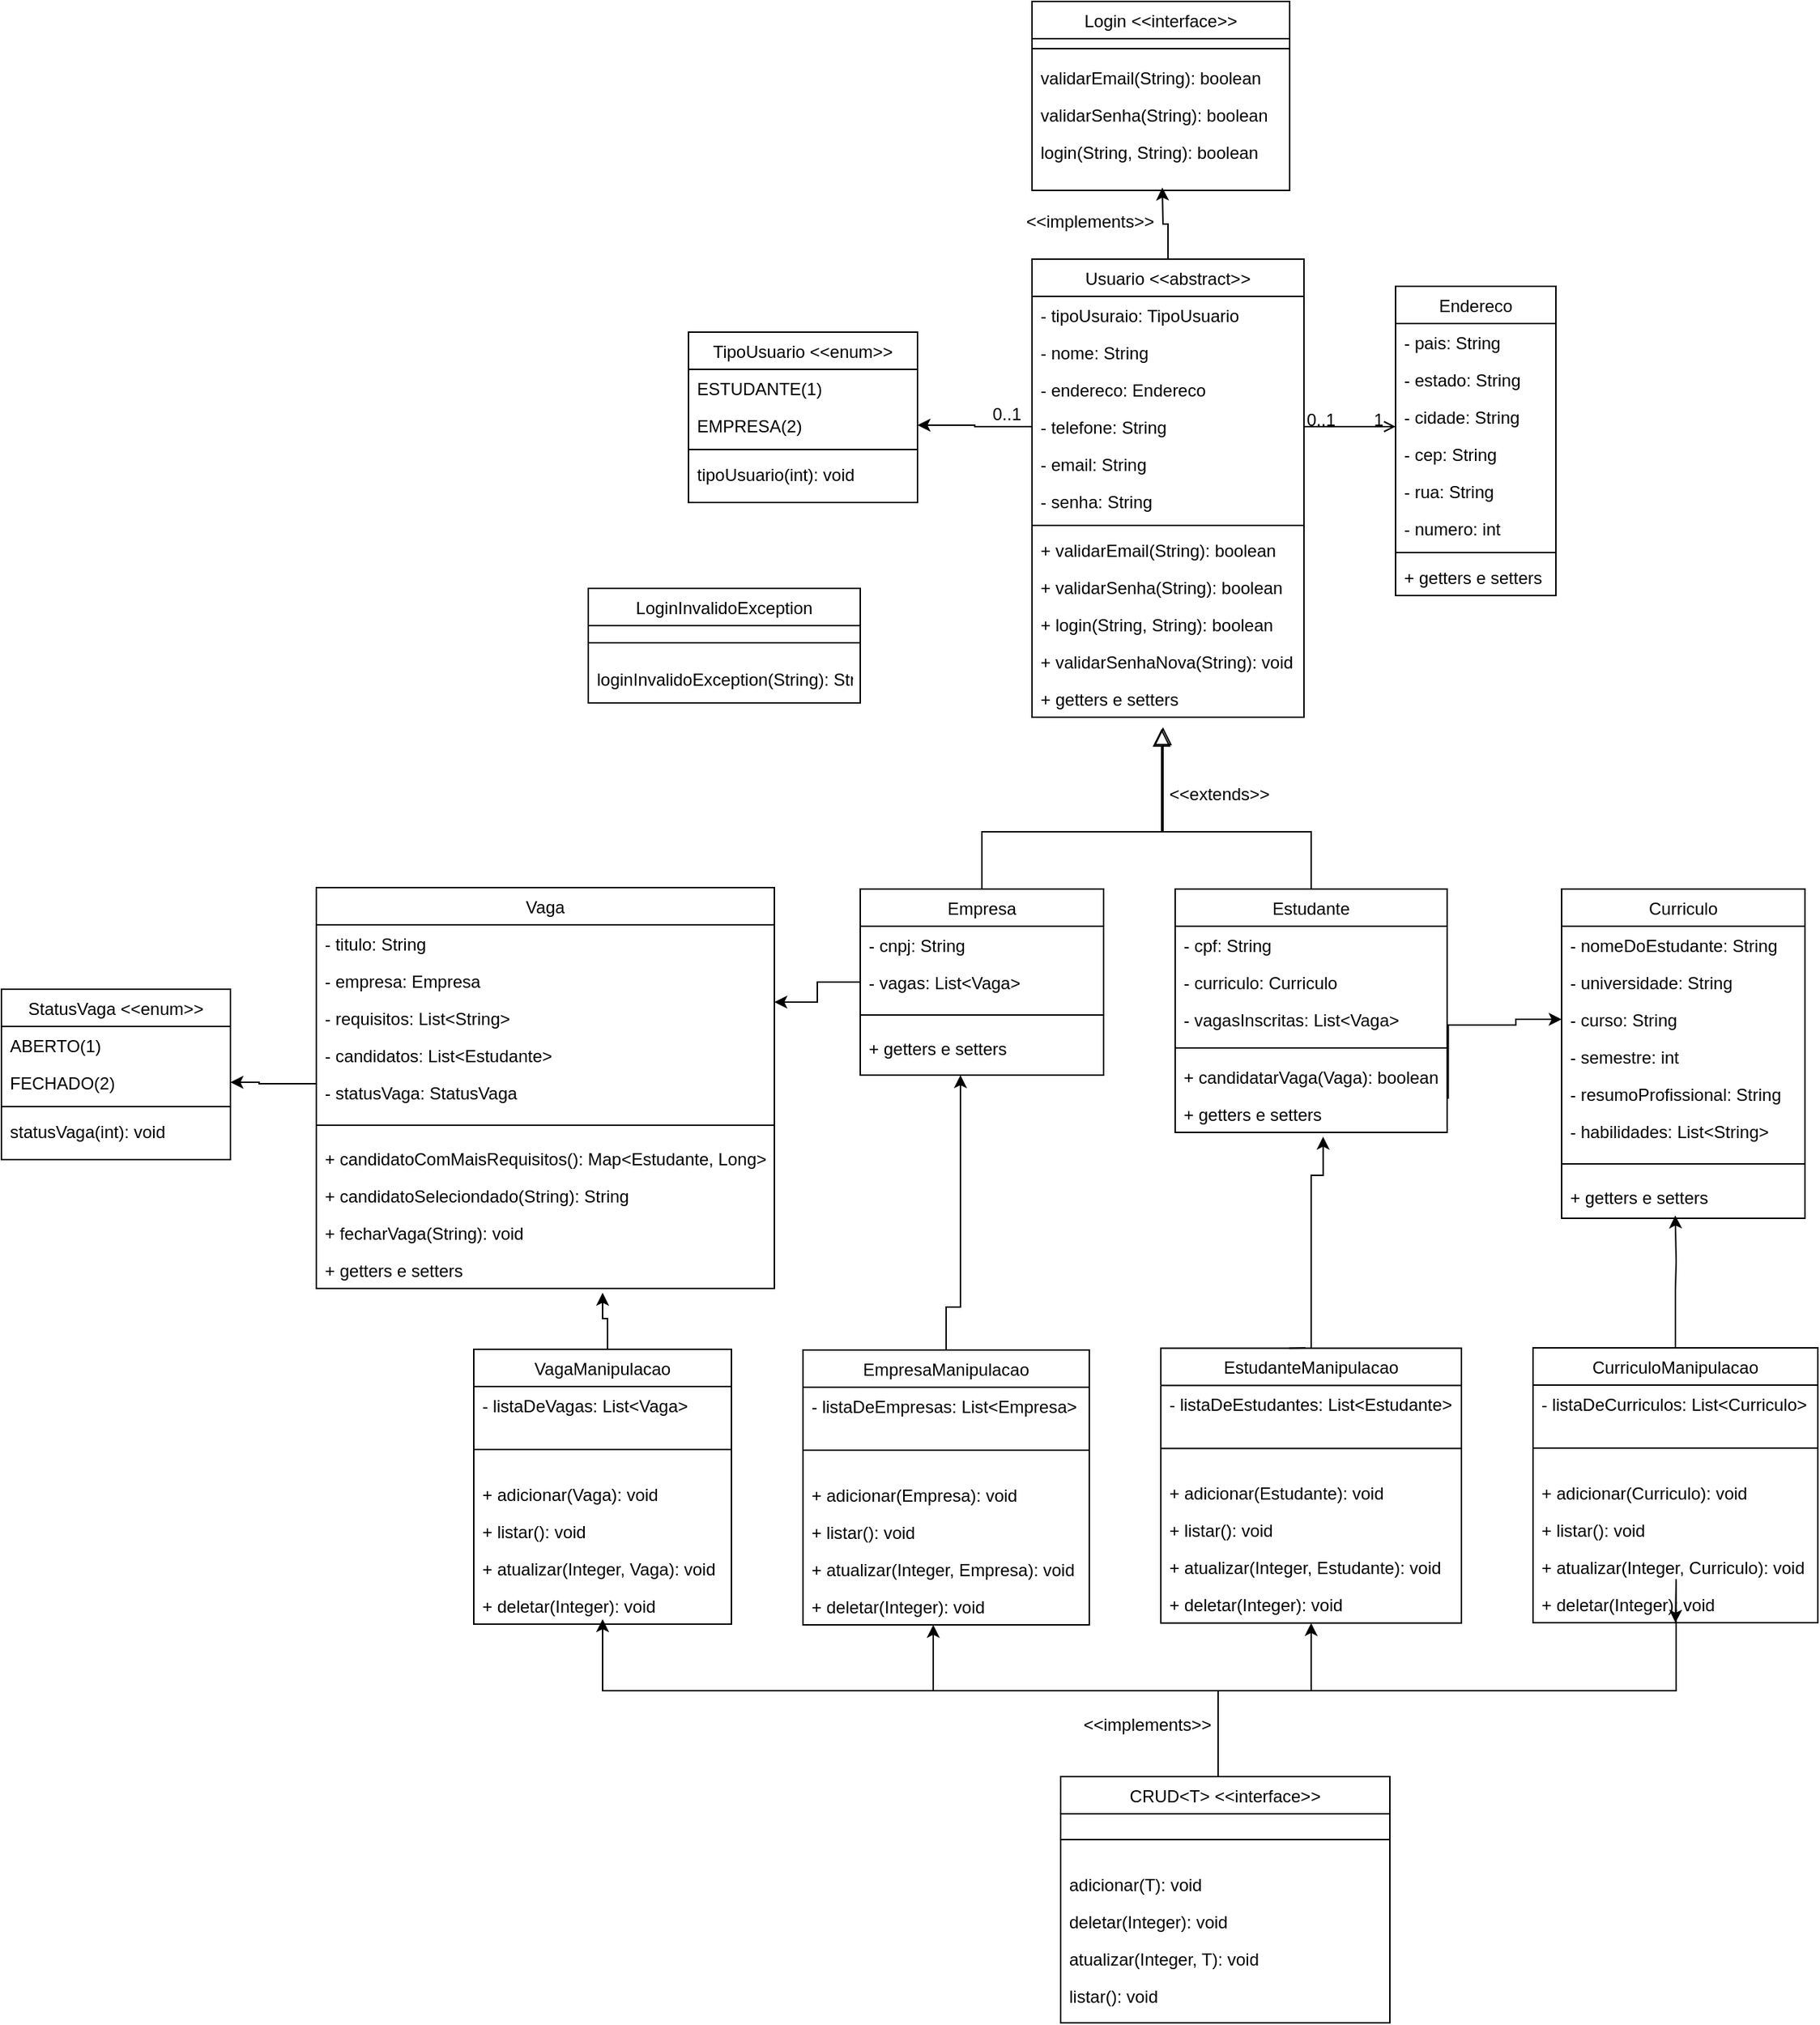 <mxfile version="20.4.0" type="device"><diagram id="C5RBs43oDa-KdzZeNtuy" name="Page-1"><mxGraphModel dx="3175" dy="878" grid="1" gridSize="10" guides="1" tooltips="1" connect="1" arrows="1" fold="1" page="0" pageScale="1" pageWidth="827" pageHeight="1169" math="0" shadow="0"><root><mxCell id="WIyWlLk6GJQsqaUBKTNV-0"/><mxCell id="WIyWlLk6GJQsqaUBKTNV-1" parent="WIyWlLk6GJQsqaUBKTNV-0"/><mxCell id="k8Cn8JHPs_lgW7fkne25-32" style="edgeStyle=orthogonalEdgeStyle;rounded=0;orthogonalLoop=1;jettySize=auto;html=1;exitX=0.5;exitY=0;exitDx=0;exitDy=0;" parent="WIyWlLk6GJQsqaUBKTNV-1" source="zkfFHV4jXpPFQw0GAbJ--0" edge="1"><mxGeometry relative="1" as="geometry"><mxPoint x="371" y="130" as="targetPoint"/></mxGeometry></mxCell><mxCell id="zkfFHV4jXpPFQw0GAbJ--0" value="Usuario &lt;&lt;abstract&gt;&gt;" style="swimlane;fontStyle=0;align=center;verticalAlign=top;childLayout=stackLayout;horizontal=1;startSize=26;horizontalStack=0;resizeParent=1;resizeLast=0;collapsible=1;marginBottom=0;rounded=0;shadow=0;strokeWidth=1;" parent="WIyWlLk6GJQsqaUBKTNV-1" vertex="1"><mxGeometry x="280" y="180" width="190" height="320" as="geometry"><mxRectangle x="230" y="140" width="160" height="26" as="alternateBounds"/></mxGeometry></mxCell><mxCell id="zkfFHV4jXpPFQw0GAbJ--1" value="- tipoUsuraio: TipoUsuario" style="text;align=left;verticalAlign=top;spacingLeft=4;spacingRight=4;overflow=hidden;rotatable=0;points=[[0,0.5],[1,0.5]];portConstraint=eastwest;" parent="zkfFHV4jXpPFQw0GAbJ--0" vertex="1"><mxGeometry y="26" width="190" height="26" as="geometry"/></mxCell><mxCell id="zkfFHV4jXpPFQw0GAbJ--2" value="- nome: String" style="text;align=left;verticalAlign=top;spacingLeft=4;spacingRight=4;overflow=hidden;rotatable=0;points=[[0,0.5],[1,0.5]];portConstraint=eastwest;rounded=0;shadow=0;html=0;" parent="zkfFHV4jXpPFQw0GAbJ--0" vertex="1"><mxGeometry y="52" width="190" height="26" as="geometry"/></mxCell><mxCell id="A3-0pR1yYTugtV_Ivsmb-40" value="- endereco: Endereco" style="text;align=left;verticalAlign=top;spacingLeft=4;spacingRight=4;overflow=hidden;rotatable=0;points=[[0,0.5],[1,0.5]];portConstraint=eastwest;rounded=0;shadow=0;html=0;" parent="zkfFHV4jXpPFQw0GAbJ--0" vertex="1"><mxGeometry y="78" width="190" height="26" as="geometry"/></mxCell><mxCell id="A3-0pR1yYTugtV_Ivsmb-41" value="- telefone: String" style="text;align=left;verticalAlign=top;spacingLeft=4;spacingRight=4;overflow=hidden;rotatable=0;points=[[0,0.5],[1,0.5]];portConstraint=eastwest;rounded=0;shadow=0;html=0;" parent="zkfFHV4jXpPFQw0GAbJ--0" vertex="1"><mxGeometry y="104" width="190" height="26" as="geometry"/></mxCell><mxCell id="A3-0pR1yYTugtV_Ivsmb-42" value="- email: String" style="text;align=left;verticalAlign=top;spacingLeft=4;spacingRight=4;overflow=hidden;rotatable=0;points=[[0,0.5],[1,0.5]];portConstraint=eastwest;rounded=0;shadow=0;html=0;" parent="zkfFHV4jXpPFQw0GAbJ--0" vertex="1"><mxGeometry y="130" width="190" height="26" as="geometry"/></mxCell><mxCell id="k8Cn8JHPs_lgW7fkne25-4" value="- senha: String" style="text;align=left;verticalAlign=top;spacingLeft=4;spacingRight=4;overflow=hidden;rotatable=0;points=[[0,0.5],[1,0.5]];portConstraint=eastwest;rounded=0;shadow=0;html=0;" parent="zkfFHV4jXpPFQw0GAbJ--0" vertex="1"><mxGeometry y="156" width="190" height="26" as="geometry"/></mxCell><mxCell id="zkfFHV4jXpPFQw0GAbJ--4" value="" style="line;html=1;strokeWidth=1;align=left;verticalAlign=middle;spacingTop=-1;spacingLeft=3;spacingRight=3;rotatable=0;labelPosition=right;points=[];portConstraint=eastwest;" parent="zkfFHV4jXpPFQw0GAbJ--0" vertex="1"><mxGeometry y="182" width="190" height="8" as="geometry"/></mxCell><mxCell id="XbRhFiGfzmbBHDO0zOAj-2" value="+ validarEmail(String): boolean" style="text;align=left;verticalAlign=top;spacingLeft=4;spacingRight=4;overflow=hidden;rotatable=0;points=[[0,0.5],[1,0.5]];portConstraint=eastwest;" vertex="1" parent="zkfFHV4jXpPFQw0GAbJ--0"><mxGeometry y="190" width="190" height="26" as="geometry"/></mxCell><mxCell id="XbRhFiGfzmbBHDO0zOAj-5" value="+ validarSenha(String): boolean" style="text;align=left;verticalAlign=top;spacingLeft=4;spacingRight=4;overflow=hidden;rotatable=0;points=[[0,0.5],[1,0.5]];portConstraint=eastwest;" vertex="1" parent="zkfFHV4jXpPFQw0GAbJ--0"><mxGeometry y="216" width="190" height="26" as="geometry"/></mxCell><mxCell id="XbRhFiGfzmbBHDO0zOAj-4" value="+ login(String, String): boolean" style="text;align=left;verticalAlign=top;spacingLeft=4;spacingRight=4;overflow=hidden;rotatable=0;points=[[0,0.5],[1,0.5]];portConstraint=eastwest;" vertex="1" parent="zkfFHV4jXpPFQw0GAbJ--0"><mxGeometry y="242" width="190" height="26" as="geometry"/></mxCell><mxCell id="XbRhFiGfzmbBHDO0zOAj-6" value="+ validarSenhaNova(String): void" style="text;align=left;verticalAlign=top;spacingLeft=4;spacingRight=4;overflow=hidden;rotatable=0;points=[[0,0.5],[1,0.5]];portConstraint=eastwest;" vertex="1" parent="zkfFHV4jXpPFQw0GAbJ--0"><mxGeometry y="268" width="190" height="26" as="geometry"/></mxCell><mxCell id="XbRhFiGfzmbBHDO0zOAj-1" value="+ getters e setters" style="text;align=left;verticalAlign=top;spacingLeft=4;spacingRight=4;overflow=hidden;rotatable=0;points=[[0,0.5],[1,0.5]];portConstraint=eastwest;fontStyle=0" vertex="1" parent="zkfFHV4jXpPFQw0GAbJ--0"><mxGeometry y="294" width="190" height="26" as="geometry"/></mxCell><mxCell id="ToG6xx8YPJa-NLwYSQYf-19" style="edgeStyle=orthogonalEdgeStyle;rounded=0;orthogonalLoop=1;jettySize=auto;html=1;exitX=0;exitY=0.5;exitDx=0;exitDy=0;entryX=1;entryY=0.077;entryDx=0;entryDy=0;entryPerimeter=0;" parent="WIyWlLk6GJQsqaUBKTNV-1" source="zkfFHV4jXpPFQw0GAbJ--6" target="ToG6xx8YPJa-NLwYSQYf-3" edge="1"><mxGeometry relative="1" as="geometry"/></mxCell><mxCell id="zkfFHV4jXpPFQw0GAbJ--6" value="Empresa" style="swimlane;fontStyle=0;align=center;verticalAlign=top;childLayout=stackLayout;horizontal=1;startSize=26;horizontalStack=0;resizeParent=1;resizeLast=0;collapsible=1;marginBottom=0;rounded=0;shadow=0;strokeWidth=1;" parent="WIyWlLk6GJQsqaUBKTNV-1" vertex="1"><mxGeometry x="160" y="620" width="170" height="130" as="geometry"><mxRectangle x="130" y="380" width="160" height="26" as="alternateBounds"/></mxGeometry></mxCell><mxCell id="k8Cn8JHPs_lgW7fkne25-34" value="- cnpj: String" style="text;align=left;verticalAlign=top;spacingLeft=4;spacingRight=4;overflow=hidden;rotatable=0;points=[[0,0.5],[1,0.5]];portConstraint=eastwest;rounded=0;shadow=0;html=0;" parent="zkfFHV4jXpPFQw0GAbJ--6" vertex="1"><mxGeometry y="26" width="170" height="26" as="geometry"/></mxCell><mxCell id="k8Cn8JHPs_lgW7fkne25-36" value="- vagas: List&lt;Vaga&gt;" style="text;align=left;verticalAlign=top;spacingLeft=4;spacingRight=4;overflow=hidden;rotatable=0;points=[[0,0.5],[1,0.5]];portConstraint=eastwest;rounded=0;shadow=0;html=0;" parent="zkfFHV4jXpPFQw0GAbJ--6" vertex="1"><mxGeometry y="52" width="170" height="26" as="geometry"/></mxCell><mxCell id="zkfFHV4jXpPFQw0GAbJ--9" value="" style="line;html=1;strokeWidth=1;align=left;verticalAlign=middle;spacingTop=-1;spacingLeft=3;spacingRight=3;rotatable=0;labelPosition=right;points=[];portConstraint=eastwest;" parent="zkfFHV4jXpPFQw0GAbJ--6" vertex="1"><mxGeometry y="78" width="170" height="20" as="geometry"/></mxCell><mxCell id="Qlphso-TcsIE0vYKwqMV-133" value="+ getters e setters" style="text;align=left;verticalAlign=top;spacingLeft=4;spacingRight=4;overflow=hidden;rotatable=0;points=[[0,0.5],[1,0.5]];portConstraint=eastwest;fontStyle=0" parent="zkfFHV4jXpPFQw0GAbJ--6" vertex="1"><mxGeometry y="98" width="170" height="26" as="geometry"/></mxCell><mxCell id="zkfFHV4jXpPFQw0GAbJ--12" value="" style="endArrow=block;endSize=10;endFill=0;shadow=0;strokeWidth=1;rounded=0;edgeStyle=elbowEdgeStyle;elbow=vertical;entryX=0.5;entryY=1.038;entryDx=0;entryDy=0;entryPerimeter=0;exitX=0.5;exitY=0;exitDx=0;exitDy=0;" parent="WIyWlLk6GJQsqaUBKTNV-1" source="zkfFHV4jXpPFQw0GAbJ--6" edge="1"><mxGeometry width="160" relative="1" as="geometry"><mxPoint x="200" y="423" as="sourcePoint"/><mxPoint x="371.5" y="506.988" as="targetPoint"/><Array as="points"><mxPoint x="220" y="580"/></Array></mxGeometry></mxCell><mxCell id="zkfFHV4jXpPFQw0GAbJ--17" value="Endereco" style="swimlane;fontStyle=0;align=center;verticalAlign=top;childLayout=stackLayout;horizontal=1;startSize=26;horizontalStack=0;resizeParent=1;resizeLast=0;collapsible=1;marginBottom=0;rounded=0;shadow=0;strokeWidth=1;" parent="WIyWlLk6GJQsqaUBKTNV-1" vertex="1"><mxGeometry x="534" y="199" width="112" height="216" as="geometry"><mxRectangle x="550" y="140" width="160" height="26" as="alternateBounds"/></mxGeometry></mxCell><mxCell id="zkfFHV4jXpPFQw0GAbJ--19" value="- pais: String" style="text;align=left;verticalAlign=top;spacingLeft=4;spacingRight=4;overflow=hidden;rotatable=0;points=[[0,0.5],[1,0.5]];portConstraint=eastwest;rounded=0;shadow=0;html=0;" parent="zkfFHV4jXpPFQw0GAbJ--17" vertex="1"><mxGeometry y="26" width="112" height="26" as="geometry"/></mxCell><mxCell id="zkfFHV4jXpPFQw0GAbJ--20" value="- estado: String" style="text;align=left;verticalAlign=top;spacingLeft=4;spacingRight=4;overflow=hidden;rotatable=0;points=[[0,0.5],[1,0.5]];portConstraint=eastwest;rounded=0;shadow=0;html=0;" parent="zkfFHV4jXpPFQw0GAbJ--17" vertex="1"><mxGeometry y="52" width="112" height="26" as="geometry"/></mxCell><mxCell id="zkfFHV4jXpPFQw0GAbJ--21" value="- cidade: String" style="text;align=left;verticalAlign=top;spacingLeft=4;spacingRight=4;overflow=hidden;rotatable=0;points=[[0,0.5],[1,0.5]];portConstraint=eastwest;rounded=0;shadow=0;html=0;" parent="zkfFHV4jXpPFQw0GAbJ--17" vertex="1"><mxGeometry y="78" width="112" height="26" as="geometry"/></mxCell><mxCell id="zkfFHV4jXpPFQw0GAbJ--22" value="- cep: String" style="text;align=left;verticalAlign=top;spacingLeft=4;spacingRight=4;overflow=hidden;rotatable=0;points=[[0,0.5],[1,0.5]];portConstraint=eastwest;rounded=0;shadow=0;html=0;" parent="zkfFHV4jXpPFQw0GAbJ--17" vertex="1"><mxGeometry y="104" width="112" height="26" as="geometry"/></mxCell><mxCell id="A3-0pR1yYTugtV_Ivsmb-38" value="- rua: String" style="text;align=left;verticalAlign=top;spacingLeft=4;spacingRight=4;overflow=hidden;rotatable=0;points=[[0,0.5],[1,0.5]];portConstraint=eastwest;rounded=0;shadow=0;html=0;" parent="zkfFHV4jXpPFQw0GAbJ--17" vertex="1"><mxGeometry y="130" width="112" height="26" as="geometry"/></mxCell><mxCell id="A3-0pR1yYTugtV_Ivsmb-39" value="- numero: int" style="text;align=left;verticalAlign=top;spacingLeft=4;spacingRight=4;overflow=hidden;rotatable=0;points=[[0,0.5],[1,0.5]];portConstraint=eastwest;rounded=0;shadow=0;html=0;" parent="zkfFHV4jXpPFQw0GAbJ--17" vertex="1"><mxGeometry y="156" width="112" height="26" as="geometry"/></mxCell><mxCell id="zkfFHV4jXpPFQw0GAbJ--23" value="" style="line;html=1;strokeWidth=1;align=left;verticalAlign=middle;spacingTop=-1;spacingLeft=3;spacingRight=3;rotatable=0;labelPosition=right;points=[];portConstraint=eastwest;" parent="zkfFHV4jXpPFQw0GAbJ--17" vertex="1"><mxGeometry y="182" width="112" height="8" as="geometry"/></mxCell><mxCell id="yjSwUqp-gO_ddZKFoRQv-0" value="+ getters e setters" style="text;align=left;verticalAlign=top;spacingLeft=4;spacingRight=4;overflow=hidden;rotatable=0;points=[[0,0.5],[1,0.5]];portConstraint=eastwest;fontStyle=0" parent="zkfFHV4jXpPFQw0GAbJ--17" vertex="1"><mxGeometry y="190" width="112" height="26" as="geometry"/></mxCell><mxCell id="zkfFHV4jXpPFQw0GAbJ--26" value="" style="endArrow=open;shadow=0;strokeWidth=1;rounded=0;endFill=1;edgeStyle=elbowEdgeStyle;elbow=vertical;exitX=1;exitY=0.5;exitDx=0;exitDy=0;" parent="WIyWlLk6GJQsqaUBKTNV-1" source="A3-0pR1yYTugtV_Ivsmb-41" target="zkfFHV4jXpPFQw0GAbJ--17" edge="1"><mxGeometry x="0.5" y="41" relative="1" as="geometry"><mxPoint x="430" y="300" as="sourcePoint"/><mxPoint x="540" y="272" as="targetPoint"/><mxPoint x="-40" y="32" as="offset"/></mxGeometry></mxCell><mxCell id="zkfFHV4jXpPFQw0GAbJ--27" value="0..1" style="resizable=0;align=left;verticalAlign=bottom;labelBackgroundColor=none;fontSize=12;" parent="zkfFHV4jXpPFQw0GAbJ--26" connectable="0" vertex="1"><mxGeometry x="-1" relative="1" as="geometry"><mxPoint y="4" as="offset"/></mxGeometry></mxCell><mxCell id="zkfFHV4jXpPFQw0GAbJ--28" value="1" style="resizable=0;align=right;verticalAlign=bottom;labelBackgroundColor=none;fontSize=12;" parent="zkfFHV4jXpPFQw0GAbJ--26" connectable="0" vertex="1"><mxGeometry x="1" relative="1" as="geometry"><mxPoint x="-7" y="4" as="offset"/></mxGeometry></mxCell><mxCell id="A3-0pR1yYTugtV_Ivsmb-0" value="Login &lt;&lt;interface&gt;&gt;" style="swimlane;fontStyle=0;align=center;verticalAlign=top;childLayout=stackLayout;horizontal=1;startSize=26;horizontalStack=0;resizeParent=1;resizeLast=0;collapsible=1;marginBottom=0;rounded=0;shadow=0;strokeWidth=1;" parent="WIyWlLk6GJQsqaUBKTNV-1" vertex="1"><mxGeometry x="280" width="180" height="132" as="geometry"><mxRectangle x="230" y="140" width="160" height="26" as="alternateBounds"/></mxGeometry></mxCell><mxCell id="A3-0pR1yYTugtV_Ivsmb-4" value="" style="line;html=1;strokeWidth=1;align=left;verticalAlign=middle;spacingTop=-1;spacingLeft=3;spacingRight=3;rotatable=0;labelPosition=right;points=[];portConstraint=eastwest;" parent="A3-0pR1yYTugtV_Ivsmb-0" vertex="1"><mxGeometry y="26" width="180" height="14" as="geometry"/></mxCell><mxCell id="A3-0pR1yYTugtV_Ivsmb-5" value="validarEmail(String): boolean" style="text;align=left;verticalAlign=top;spacingLeft=4;spacingRight=4;overflow=hidden;rotatable=0;points=[[0,0.5],[1,0.5]];portConstraint=eastwest;" parent="A3-0pR1yYTugtV_Ivsmb-0" vertex="1"><mxGeometry y="40" width="180" height="26" as="geometry"/></mxCell><mxCell id="k8Cn8JHPs_lgW7fkne25-5" value="validarSenha(String): boolean" style="text;align=left;verticalAlign=top;spacingLeft=4;spacingRight=4;overflow=hidden;rotatable=0;points=[[0,0.5],[1,0.5]];portConstraint=eastwest;" parent="A3-0pR1yYTugtV_Ivsmb-0" vertex="1"><mxGeometry y="66" width="180" height="26" as="geometry"/></mxCell><mxCell id="Qlphso-TcsIE0vYKwqMV-147" value="login(String, String): boolean" style="text;align=left;verticalAlign=top;spacingLeft=4;spacingRight=4;overflow=hidden;rotatable=0;points=[[0,0.5],[1,0.5]];portConstraint=eastwest;" parent="A3-0pR1yYTugtV_Ivsmb-0" vertex="1"><mxGeometry y="92" width="180" height="26" as="geometry"/></mxCell><mxCell id="ToG6xx8YPJa-NLwYSQYf-18" style="edgeStyle=orthogonalEdgeStyle;rounded=0;orthogonalLoop=1;jettySize=auto;html=1;exitX=1.004;exitY=0.096;exitDx=0;exitDy=0;entryX=0;entryY=0.5;entryDx=0;entryDy=0;exitPerimeter=0;" parent="WIyWlLk6GJQsqaUBKTNV-1" source="Qlphso-TcsIE0vYKwqMV-85" target="A3-0pR1yYTugtV_Ivsmb-33" edge="1"><mxGeometry relative="1" as="geometry"><Array as="points"><mxPoint x="618" y="715"/><mxPoint x="618" y="711"/></Array><mxPoint x="618.24" y="713.092" as="sourcePoint"/></mxGeometry></mxCell><mxCell id="A3-0pR1yYTugtV_Ivsmb-25" value="Estudante" style="swimlane;fontStyle=0;align=center;verticalAlign=top;childLayout=stackLayout;horizontal=1;startSize=26;horizontalStack=0;resizeParent=1;resizeLast=0;collapsible=1;marginBottom=0;rounded=0;shadow=0;strokeWidth=1;" parent="WIyWlLk6GJQsqaUBKTNV-1" vertex="1"><mxGeometry x="380" y="620" width="190" height="170" as="geometry"><mxRectangle x="130" y="380" width="160" height="26" as="alternateBounds"/></mxGeometry></mxCell><mxCell id="k8Cn8JHPs_lgW7fkne25-35" value="- cpf: String" style="text;align=left;verticalAlign=top;spacingLeft=4;spacingRight=4;overflow=hidden;rotatable=0;points=[[0,0.5],[1,0.5]];portConstraint=eastwest;rounded=0;shadow=0;html=0;" parent="A3-0pR1yYTugtV_Ivsmb-25" vertex="1"><mxGeometry y="26" width="190" height="26" as="geometry"/></mxCell><mxCell id="ToG6xx8YPJa-NLwYSQYf-16" value="- curriculo: Curriculo" style="text;align=left;verticalAlign=top;spacingLeft=4;spacingRight=4;overflow=hidden;rotatable=0;points=[[0,0.5],[1,0.5]];portConstraint=eastwest;rounded=0;shadow=0;html=0;" parent="A3-0pR1yYTugtV_Ivsmb-25" vertex="1"><mxGeometry y="52" width="190" height="26" as="geometry"/></mxCell><mxCell id="XbRhFiGfzmbBHDO0zOAj-7" value="- vagasInscritas: List&lt;Vaga&gt;" style="text;align=left;verticalAlign=top;spacingLeft=4;spacingRight=4;overflow=hidden;rotatable=0;points=[[0,0.5],[1,0.5]];portConstraint=eastwest;rounded=0;shadow=0;html=0;" vertex="1" parent="A3-0pR1yYTugtV_Ivsmb-25"><mxGeometry y="78" width="190" height="26" as="geometry"/></mxCell><mxCell id="A3-0pR1yYTugtV_Ivsmb-31" value="" style="line;html=1;strokeWidth=1;align=left;verticalAlign=middle;spacingTop=-1;spacingLeft=3;spacingRight=3;rotatable=0;labelPosition=right;points=[];portConstraint=eastwest;" parent="A3-0pR1yYTugtV_Ivsmb-25" vertex="1"><mxGeometry y="104" width="190" height="14" as="geometry"/></mxCell><mxCell id="XbRhFiGfzmbBHDO0zOAj-8" value="+ candidatarVaga(Vaga): boolean" style="text;align=left;verticalAlign=top;spacingLeft=4;spacingRight=4;overflow=hidden;rotatable=0;points=[[0,0.5],[1,0.5]];portConstraint=eastwest;fontStyle=0" vertex="1" parent="A3-0pR1yYTugtV_Ivsmb-25"><mxGeometry y="118" width="190" height="26" as="geometry"/></mxCell><mxCell id="Qlphso-TcsIE0vYKwqMV-85" value="+ getters e setters" style="text;align=left;verticalAlign=top;spacingLeft=4;spacingRight=4;overflow=hidden;rotatable=0;points=[[0,0.5],[1,0.5]];portConstraint=eastwest;fontStyle=0" parent="A3-0pR1yYTugtV_Ivsmb-25" vertex="1"><mxGeometry y="144" width="190" height="26" as="geometry"/></mxCell><mxCell id="A3-0pR1yYTugtV_Ivsmb-45" value="" style="endArrow=block;endSize=10;endFill=0;shadow=0;strokeWidth=1;rounded=0;edgeStyle=elbowEdgeStyle;elbow=vertical;exitX=0.5;exitY=0;exitDx=0;exitDy=0;entryX=0.495;entryY=1.077;entryDx=0;entryDy=0;entryPerimeter=0;" parent="WIyWlLk6GJQsqaUBKTNV-1" source="A3-0pR1yYTugtV_Ivsmb-25" edge="1"><mxGeometry width="160" relative="1" as="geometry"><mxPoint x="620" y="620" as="sourcePoint"/><mxPoint x="370.585" y="508.002" as="targetPoint"/><Array as="points"><mxPoint x="560" y="580"/></Array></mxGeometry></mxCell><mxCell id="k8Cn8JHPs_lgW7fkne25-3" value="&lt;&lt;extends&gt;&gt;" style="text;align=left;verticalAlign=top;spacingLeft=4;spacingRight=4;overflow=hidden;rotatable=0;points=[[0,0.5],[1,0.5]];portConstraint=eastwest;" parent="WIyWlLk6GJQsqaUBKTNV-1" vertex="1"><mxGeometry x="370" y="540" width="160" height="26" as="geometry"/></mxCell><mxCell id="k8Cn8JHPs_lgW7fkne25-6" value="TipoUsuario &lt;&lt;enum&gt;&gt;" style="swimlane;fontStyle=0;align=center;verticalAlign=top;childLayout=stackLayout;horizontal=1;startSize=26;horizontalStack=0;resizeParent=1;resizeLast=0;collapsible=1;marginBottom=0;rounded=0;shadow=0;strokeWidth=1;" parent="WIyWlLk6GJQsqaUBKTNV-1" vertex="1"><mxGeometry x="40" y="231" width="160" height="119" as="geometry"><mxRectangle x="230" y="140" width="160" height="26" as="alternateBounds"/></mxGeometry></mxCell><mxCell id="k8Cn8JHPs_lgW7fkne25-7" value="ESTUDANTE(1)" style="text;align=left;verticalAlign=top;spacingLeft=4;spacingRight=4;overflow=hidden;rotatable=0;points=[[0,0.5],[1,0.5]];portConstraint=eastwest;" parent="k8Cn8JHPs_lgW7fkne25-6" vertex="1"><mxGeometry y="26" width="160" height="26" as="geometry"/></mxCell><mxCell id="k8Cn8JHPs_lgW7fkne25-8" value="EMPRESA(2)" style="text;align=left;verticalAlign=top;spacingLeft=4;spacingRight=4;overflow=hidden;rotatable=0;points=[[0,0.5],[1,0.5]];portConstraint=eastwest;rounded=0;shadow=0;html=0;" parent="k8Cn8JHPs_lgW7fkne25-6" vertex="1"><mxGeometry y="52" width="160" height="26" as="geometry"/></mxCell><mxCell id="k8Cn8JHPs_lgW7fkne25-10" value="" style="line;html=1;strokeWidth=1;align=left;verticalAlign=middle;spacingTop=-1;spacingLeft=3;spacingRight=3;rotatable=0;labelPosition=right;points=[];portConstraint=eastwest;" parent="k8Cn8JHPs_lgW7fkne25-6" vertex="1"><mxGeometry y="78" width="160" height="8" as="geometry"/></mxCell><mxCell id="k8Cn8JHPs_lgW7fkne25-11" value="tipoUsuario(int): void" style="text;align=left;verticalAlign=top;spacingLeft=4;spacingRight=4;overflow=hidden;rotatable=0;points=[[0,0.5],[1,0.5]];portConstraint=eastwest;" parent="k8Cn8JHPs_lgW7fkne25-6" vertex="1"><mxGeometry y="86" width="160" height="26" as="geometry"/></mxCell><mxCell id="k8Cn8JHPs_lgW7fkne25-20" value="0..1" style="resizable=0;align=right;verticalAlign=bottom;labelBackgroundColor=none;fontSize=12;direction=south;" parent="WIyWlLk6GJQsqaUBKTNV-1" connectable="0" vertex="1"><mxGeometry x="240" y="314" as="geometry"><mxPoint x="34" y="-17" as="offset"/></mxGeometry></mxCell><mxCell id="k8Cn8JHPs_lgW7fkne25-21" style="edgeStyle=orthogonalEdgeStyle;rounded=0;orthogonalLoop=1;jettySize=auto;html=1;exitX=0;exitY=0.5;exitDx=0;exitDy=0;" parent="WIyWlLk6GJQsqaUBKTNV-1" source="A3-0pR1yYTugtV_Ivsmb-40" edge="1"><mxGeometry relative="1" as="geometry"><mxPoint x="200" y="296" as="targetPoint"/><Array as="points"><mxPoint x="240" y="297"/><mxPoint x="240" y="296"/></Array></mxGeometry></mxCell><mxCell id="Qlphso-TcsIE0vYKwqMV-96" style="edgeStyle=orthogonalEdgeStyle;rounded=0;orthogonalLoop=1;jettySize=auto;html=1;exitX=0.5;exitY=0;exitDx=0;exitDy=0;entryX=0.544;entryY=1.115;entryDx=0;entryDy=0;entryPerimeter=0;" parent="WIyWlLk6GJQsqaUBKTNV-1" source="k8Cn8JHPs_lgW7fkne25-22" target="Qlphso-TcsIE0vYKwqMV-85" edge="1"><mxGeometry relative="1" as="geometry"><mxPoint x="508.714" y="764.524" as="targetPoint"/><Array as="points"><mxPoint x="475" y="820"/><mxPoint x="483" y="820"/></Array></mxGeometry></mxCell><mxCell id="k8Cn8JHPs_lgW7fkne25-22" value="EstudanteManipulacao" style="swimlane;fontStyle=0;align=center;verticalAlign=top;childLayout=stackLayout;horizontal=1;startSize=26;horizontalStack=0;resizeParent=1;resizeLast=0;collapsible=1;marginBottom=0;rounded=0;shadow=0;strokeWidth=1;" parent="WIyWlLk6GJQsqaUBKTNV-1" vertex="1"><mxGeometry x="370" y="940.72" width="210" height="192" as="geometry"><mxRectangle x="230" y="140" width="160" height="26" as="alternateBounds"/></mxGeometry></mxCell><mxCell id="Qlphso-TcsIE0vYKwqMV-170" value="- listaDeEstudantes: List&lt;Estudante&gt;" style="text;align=left;verticalAlign=top;spacingLeft=4;spacingRight=4;overflow=hidden;rotatable=0;points=[[0,0.5],[1,0.5]];portConstraint=eastwest;fontStyle=0" parent="k8Cn8JHPs_lgW7fkne25-22" vertex="1"><mxGeometry y="26" width="210" height="26" as="geometry"/></mxCell><mxCell id="k8Cn8JHPs_lgW7fkne25-26" value="" style="line;html=1;strokeWidth=1;align=left;verticalAlign=middle;spacingTop=-1;spacingLeft=3;spacingRight=3;rotatable=0;labelPosition=right;points=[];portConstraint=eastwest;" parent="k8Cn8JHPs_lgW7fkne25-22" vertex="1"><mxGeometry y="52" width="210" height="36" as="geometry"/></mxCell><mxCell id="Qlphso-TcsIE0vYKwqMV-171" value="+ adicionar(Estudante): void" style="text;align=left;verticalAlign=top;spacingLeft=4;spacingRight=4;overflow=hidden;rotatable=0;points=[[0,0.5],[1,0.5]];portConstraint=eastwest;fontStyle=0" parent="k8Cn8JHPs_lgW7fkne25-22" vertex="1"><mxGeometry y="88" width="210" height="26" as="geometry"/></mxCell><mxCell id="Qlphso-TcsIE0vYKwqMV-173" value="+ listar(): void" style="text;align=left;verticalAlign=top;spacingLeft=4;spacingRight=4;overflow=hidden;rotatable=0;points=[[0,0.5],[1,0.5]];portConstraint=eastwest;fontStyle=0" parent="k8Cn8JHPs_lgW7fkne25-22" vertex="1"><mxGeometry y="114" width="210" height="26" as="geometry"/></mxCell><mxCell id="Qlphso-TcsIE0vYKwqMV-174" value="+ atualizar(Integer, Estudante): void" style="text;align=left;verticalAlign=top;spacingLeft=4;spacingRight=4;overflow=hidden;rotatable=0;points=[[0,0.5],[1,0.5]];portConstraint=eastwest;fontStyle=0" parent="k8Cn8JHPs_lgW7fkne25-22" vertex="1"><mxGeometry y="140" width="210" height="26" as="geometry"/></mxCell><mxCell id="Qlphso-TcsIE0vYKwqMV-172" value="+ deletar(Integer): void" style="text;align=left;verticalAlign=top;spacingLeft=4;spacingRight=4;overflow=hidden;rotatable=0;points=[[0,0.5],[1,0.5]];portConstraint=eastwest;fontStyle=0" parent="k8Cn8JHPs_lgW7fkne25-22" vertex="1"><mxGeometry y="166" width="210" height="26" as="geometry"/></mxCell><mxCell id="k8Cn8JHPs_lgW7fkne25-33" value="&lt;&lt;implements&gt;&gt;" style="text;align=left;verticalAlign=top;spacingLeft=4;spacingRight=4;overflow=hidden;rotatable=0;points=[[0,0.5],[1,0.5]];portConstraint=eastwest;" parent="WIyWlLk6GJQsqaUBKTNV-1" vertex="1"><mxGeometry x="270" y="140" width="160" height="26" as="geometry"/></mxCell><mxCell id="k8Cn8JHPs_lgW7fkne25-39" value="" style="endArrow=none;endSize=10;endFill=0;shadow=0;strokeWidth=1;rounded=0;edgeStyle=elbowEdgeStyle;elbow=vertical;entryX=0.5;entryY=1;entryDx=0;entryDy=0;exitX=0.427;exitY=0;exitDx=0;exitDy=0;exitPerimeter=0;" parent="WIyWlLk6GJQsqaUBKTNV-1" source="k8Cn8JHPs_lgW7fkne25-22" edge="1"><mxGeometry width="160" relative="1" as="geometry"><mxPoint x="489.05" y="940.72" as="sourcePoint"/><mxPoint x="471" y="940.72" as="targetPoint"/><Array as="points"/></mxGeometry></mxCell><mxCell id="ToG6xx8YPJa-NLwYSQYf-1" value="Vaga" style="swimlane;fontStyle=0;align=center;verticalAlign=top;childLayout=stackLayout;horizontal=1;startSize=26;horizontalStack=0;resizeParent=1;resizeLast=0;collapsible=1;marginBottom=0;rounded=0;shadow=0;strokeWidth=1;" parent="WIyWlLk6GJQsqaUBKTNV-1" vertex="1"><mxGeometry x="-220" y="619" width="320" height="280" as="geometry"><mxRectangle x="130" y="380" width="160" height="26" as="alternateBounds"/></mxGeometry></mxCell><mxCell id="ToG6xx8YPJa-NLwYSQYf-8" value="- titulo: String" style="text;align=left;verticalAlign=top;spacingLeft=4;spacingRight=4;overflow=hidden;rotatable=0;points=[[0,0.5],[1,0.5]];portConstraint=eastwest;rounded=0;shadow=0;html=0;" parent="ToG6xx8YPJa-NLwYSQYf-1" vertex="1"><mxGeometry y="26" width="320" height="26" as="geometry"/></mxCell><mxCell id="ToG6xx8YPJa-NLwYSQYf-2" value="- empresa: Empresa" style="text;align=left;verticalAlign=top;spacingLeft=4;spacingRight=4;overflow=hidden;rotatable=0;points=[[0,0.5],[1,0.5]];portConstraint=eastwest;rounded=0;shadow=0;html=0;" parent="ToG6xx8YPJa-NLwYSQYf-1" vertex="1"><mxGeometry y="52" width="320" height="26" as="geometry"/></mxCell><mxCell id="ToG6xx8YPJa-NLwYSQYf-3" value="- requisitos: List&lt;String&gt;" style="text;align=left;verticalAlign=top;spacingLeft=4;spacingRight=4;overflow=hidden;rotatable=0;points=[[0,0.5],[1,0.5]];portConstraint=eastwest;rounded=0;shadow=0;html=0;" parent="ToG6xx8YPJa-NLwYSQYf-1" vertex="1"><mxGeometry y="78" width="320" height="26" as="geometry"/></mxCell><mxCell id="Qlphso-TcsIE0vYKwqMV-180" value="- candidatos: List&lt;Estudante&gt;" style="text;align=left;verticalAlign=top;spacingLeft=4;spacingRight=4;overflow=hidden;rotatable=0;points=[[0,0.5],[1,0.5]];portConstraint=eastwest;rounded=0;shadow=0;html=0;" parent="ToG6xx8YPJa-NLwYSQYf-1" vertex="1"><mxGeometry y="104" width="320" height="26" as="geometry"/></mxCell><mxCell id="ToG6xx8YPJa-NLwYSQYf-7" value="- statusVaga: StatusVaga" style="text;align=left;verticalAlign=top;spacingLeft=4;spacingRight=4;overflow=hidden;rotatable=0;points=[[0,0.5],[1,0.5]];portConstraint=eastwest;rounded=0;shadow=0;html=0;" parent="ToG6xx8YPJa-NLwYSQYf-1" vertex="1"><mxGeometry y="130" width="320" height="26" as="geometry"/></mxCell><mxCell id="ToG6xx8YPJa-NLwYSQYf-4" value="" style="line;html=1;strokeWidth=1;align=left;verticalAlign=middle;spacingTop=-1;spacingLeft=3;spacingRight=3;rotatable=0;labelPosition=right;points=[];portConstraint=eastwest;" parent="ToG6xx8YPJa-NLwYSQYf-1" vertex="1"><mxGeometry y="156" width="320" height="20" as="geometry"/></mxCell><mxCell id="XbRhFiGfzmbBHDO0zOAj-9" value="+ candidatoComMaisRequisitos(): Map&lt;Estudante, Long&gt;" style="text;align=left;verticalAlign=top;spacingLeft=4;spacingRight=4;overflow=hidden;rotatable=0;points=[[0,0.5],[1,0.5]];portConstraint=eastwest;fontStyle=0" vertex="1" parent="ToG6xx8YPJa-NLwYSQYf-1"><mxGeometry y="176" width="320" height="26" as="geometry"/></mxCell><mxCell id="XbRhFiGfzmbBHDO0zOAj-10" value="+ candidatoSeleciondado(String): String" style="text;align=left;verticalAlign=top;spacingLeft=4;spacingRight=4;overflow=hidden;rotatable=0;points=[[0,0.5],[1,0.5]];portConstraint=eastwest;fontStyle=0" vertex="1" parent="ToG6xx8YPJa-NLwYSQYf-1"><mxGeometry y="202" width="320" height="26" as="geometry"/></mxCell><mxCell id="XbRhFiGfzmbBHDO0zOAj-11" value="+ fecharVaga(String): void" style="text;align=left;verticalAlign=top;spacingLeft=4;spacingRight=4;overflow=hidden;rotatable=0;points=[[0,0.5],[1,0.5]];portConstraint=eastwest;fontStyle=0" vertex="1" parent="ToG6xx8YPJa-NLwYSQYf-1"><mxGeometry y="228" width="320" height="26" as="geometry"/></mxCell><mxCell id="Qlphso-TcsIE0vYKwqMV-146" value="+ getters e setters" style="text;align=left;verticalAlign=top;spacingLeft=4;spacingRight=4;overflow=hidden;rotatable=0;points=[[0,0.5],[1,0.5]];portConstraint=eastwest;fontStyle=0" parent="ToG6xx8YPJa-NLwYSQYf-1" vertex="1"><mxGeometry y="254" width="320" height="26" as="geometry"/></mxCell><mxCell id="ToG6xx8YPJa-NLwYSQYf-9" value="Curriculo" style="swimlane;fontStyle=0;align=center;verticalAlign=top;childLayout=stackLayout;horizontal=1;startSize=26;horizontalStack=0;resizeParent=1;resizeLast=0;collapsible=1;marginBottom=0;rounded=0;shadow=0;strokeWidth=1;" parent="WIyWlLk6GJQsqaUBKTNV-1" vertex="1"><mxGeometry x="650" y="620" width="170" height="230" as="geometry"><mxRectangle x="130" y="380" width="160" height="26" as="alternateBounds"/></mxGeometry></mxCell><mxCell id="ToG6xx8YPJa-NLwYSQYf-11" value="- nomeDoEstudante: String" style="text;align=left;verticalAlign=top;spacingLeft=4;spacingRight=4;overflow=hidden;rotatable=0;points=[[0,0.5],[1,0.5]];portConstraint=eastwest;rounded=0;shadow=0;html=0;" parent="ToG6xx8YPJa-NLwYSQYf-9" vertex="1"><mxGeometry y="26" width="170" height="26" as="geometry"/></mxCell><mxCell id="A3-0pR1yYTugtV_Ivsmb-30" value="- universidade: String" style="text;align=left;verticalAlign=top;spacingLeft=4;spacingRight=4;overflow=hidden;rotatable=0;points=[[0,0.5],[1,0.5]];portConstraint=eastwest;rounded=0;shadow=0;html=0;" parent="ToG6xx8YPJa-NLwYSQYf-9" vertex="1"><mxGeometry y="52" width="170" height="26" as="geometry"/></mxCell><mxCell id="A3-0pR1yYTugtV_Ivsmb-33" value="- curso: String" style="text;align=left;verticalAlign=top;spacingLeft=4;spacingRight=4;overflow=hidden;rotatable=0;points=[[0,0.5],[1,0.5]];portConstraint=eastwest;rounded=0;shadow=0;html=0;" parent="ToG6xx8YPJa-NLwYSQYf-9" vertex="1"><mxGeometry y="78" width="170" height="26" as="geometry"/></mxCell><mxCell id="A3-0pR1yYTugtV_Ivsmb-34" value="- semestre: int" style="text;align=left;verticalAlign=top;spacingLeft=4;spacingRight=4;overflow=hidden;rotatable=0;points=[[0,0.5],[1,0.5]];portConstraint=eastwest;rounded=0;shadow=0;html=0;" parent="ToG6xx8YPJa-NLwYSQYf-9" vertex="1"><mxGeometry y="104" width="170" height="26" as="geometry"/></mxCell><mxCell id="ToG6xx8YPJa-NLwYSQYf-12" value="- resumoProfissional: String" style="text;align=left;verticalAlign=top;spacingLeft=4;spacingRight=4;overflow=hidden;rotatable=0;points=[[0,0.5],[1,0.5]];portConstraint=eastwest;rounded=0;shadow=0;html=0;" parent="ToG6xx8YPJa-NLwYSQYf-9" vertex="1"><mxGeometry y="130" width="170" height="26" as="geometry"/></mxCell><mxCell id="Qlphso-TcsIE0vYKwqMV-181" value="- habilidades: List&lt;String&gt;" style="text;align=left;verticalAlign=top;spacingLeft=4;spacingRight=4;overflow=hidden;rotatable=0;points=[[0,0.5],[1,0.5]];portConstraint=eastwest;rounded=0;shadow=0;html=0;" parent="ToG6xx8YPJa-NLwYSQYf-9" vertex="1"><mxGeometry y="156" width="170" height="26" as="geometry"/></mxCell><mxCell id="ToG6xx8YPJa-NLwYSQYf-14" value="" style="line;html=1;strokeWidth=1;align=left;verticalAlign=middle;spacingTop=-1;spacingLeft=3;spacingRight=3;rotatable=0;labelPosition=right;points=[];portConstraint=eastwest;" parent="ToG6xx8YPJa-NLwYSQYf-9" vertex="1"><mxGeometry y="182" width="170" height="20" as="geometry"/></mxCell><mxCell id="Qlphso-TcsIE0vYKwqMV-15" value="+ getters e setters" style="text;align=left;verticalAlign=top;spacingLeft=4;spacingRight=4;overflow=hidden;rotatable=0;points=[[0,0.5],[1,0.5]];portConstraint=eastwest;fontStyle=0" parent="ToG6xx8YPJa-NLwYSQYf-9" vertex="1"><mxGeometry y="202" width="170" height="26" as="geometry"/></mxCell><mxCell id="Qlphso-TcsIE0vYKwqMV-95" style="edgeStyle=orthogonalEdgeStyle;rounded=0;orthogonalLoop=1;jettySize=auto;html=1;exitX=0.5;exitY=0;exitDx=0;exitDy=0;entryX=0.467;entryY=1;entryDx=0;entryDy=0;entryPerimeter=0;" parent="WIyWlLk6GJQsqaUBKTNV-1" source="Qlphso-TcsIE0vYKwqMV-86" target="Qlphso-TcsIE0vYKwqMV-15" edge="1"><mxGeometry relative="1" as="geometry"><mxPoint x="730" y="880" as="targetPoint"/><Array as="points"><mxPoint x="730" y="900"/><mxPoint x="730" y="900"/><mxPoint x="730" y="880"/><mxPoint x="729" y="880"/></Array></mxGeometry></mxCell><mxCell id="Qlphso-TcsIE0vYKwqMV-86" value="CurriculoManipulacao" style="swimlane;fontStyle=0;align=center;verticalAlign=top;childLayout=stackLayout;horizontal=1;startSize=26;horizontalStack=0;resizeParent=1;resizeLast=0;collapsible=1;marginBottom=0;rounded=0;shadow=0;strokeWidth=1;" parent="WIyWlLk6GJQsqaUBKTNV-1" vertex="1"><mxGeometry x="630" y="940.5" width="199" height="192" as="geometry"><mxRectangle x="230" y="140" width="160" height="26" as="alternateBounds"/></mxGeometry></mxCell><mxCell id="Qlphso-TcsIE0vYKwqMV-175" value="- listaDeCurriculos: List&lt;Curriculo&gt;" style="text;align=left;verticalAlign=top;spacingLeft=4;spacingRight=4;overflow=hidden;rotatable=0;points=[[0,0.5],[1,0.5]];portConstraint=eastwest;fontStyle=0" parent="Qlphso-TcsIE0vYKwqMV-86" vertex="1"><mxGeometry y="26" width="199" height="26" as="geometry"/></mxCell><mxCell id="Qlphso-TcsIE0vYKwqMV-87" value="" style="line;html=1;strokeWidth=1;align=left;verticalAlign=middle;spacingTop=-1;spacingLeft=3;spacingRight=3;rotatable=0;labelPosition=right;points=[];portConstraint=eastwest;" parent="Qlphso-TcsIE0vYKwqMV-86" vertex="1"><mxGeometry y="52" width="199" height="36" as="geometry"/></mxCell><mxCell id="Qlphso-TcsIE0vYKwqMV-176" value="+ adicionar(Curriculo): void" style="text;align=left;verticalAlign=top;spacingLeft=4;spacingRight=4;overflow=hidden;rotatable=0;points=[[0,0.5],[1,0.5]];portConstraint=eastwest;fontStyle=0" parent="Qlphso-TcsIE0vYKwqMV-86" vertex="1"><mxGeometry y="88" width="199" height="26" as="geometry"/></mxCell><mxCell id="Qlphso-TcsIE0vYKwqMV-178" value="+ listar(): void" style="text;align=left;verticalAlign=top;spacingLeft=4;spacingRight=4;overflow=hidden;rotatable=0;points=[[0,0.5],[1,0.5]];portConstraint=eastwest;fontStyle=0" parent="Qlphso-TcsIE0vYKwqMV-86" vertex="1"><mxGeometry y="114" width="199" height="26" as="geometry"/></mxCell><mxCell id="Qlphso-TcsIE0vYKwqMV-177" value="+ atualizar(Integer, Curriculo): void" style="text;align=left;verticalAlign=top;spacingLeft=4;spacingRight=4;overflow=hidden;rotatable=0;points=[[0,0.5],[1,0.5]];portConstraint=eastwest;fontStyle=0" parent="Qlphso-TcsIE0vYKwqMV-86" vertex="1"><mxGeometry y="140" width="199" height="26" as="geometry"/></mxCell><mxCell id="Qlphso-TcsIE0vYKwqMV-179" value="+ deletar(Integer): void" style="text;align=left;verticalAlign=top;spacingLeft=4;spacingRight=4;overflow=hidden;rotatable=0;points=[[0,0.5],[1,0.5]];portConstraint=eastwest;fontStyle=0" parent="Qlphso-TcsIE0vYKwqMV-86" vertex="1"><mxGeometry y="166" width="199" height="26" as="geometry"/></mxCell><mxCell id="Qlphso-TcsIE0vYKwqMV-94" value="" style="endArrow=none;endSize=10;endFill=0;shadow=0;strokeWidth=1;rounded=0;edgeStyle=elbowEdgeStyle;elbow=vertical;entryX=0.5;entryY=1;entryDx=0;entryDy=0;exitX=0.427;exitY=0;exitDx=0;exitDy=0;exitPerimeter=0;" parent="WIyWlLk6GJQsqaUBKTNV-1" source="Qlphso-TcsIE0vYKwqMV-86" edge="1"><mxGeometry width="160" relative="1" as="geometry"><mxPoint x="745.05" y="940.5" as="sourcePoint"/><mxPoint x="727" y="940.5" as="targetPoint"/><Array as="points"/></mxGeometry></mxCell><mxCell id="Qlphso-TcsIE0vYKwqMV-123" style="edgeStyle=orthogonalEdgeStyle;rounded=0;orthogonalLoop=1;jettySize=auto;html=1;exitX=0.5;exitY=0;exitDx=0;exitDy=0;" parent="WIyWlLk6GJQsqaUBKTNV-1" source="Qlphso-TcsIE0vYKwqMV-124" edge="1"><mxGeometry relative="1" as="geometry"><mxPoint x="230" y="750" as="targetPoint"/><Array as="points"><mxPoint x="230" y="912"/></Array></mxGeometry></mxCell><mxCell id="Qlphso-TcsIE0vYKwqMV-124" value="EmpresaManipulacao" style="swimlane;fontStyle=0;align=center;verticalAlign=top;childLayout=stackLayout;horizontal=1;startSize=26;horizontalStack=0;resizeParent=1;resizeLast=0;collapsible=1;marginBottom=0;rounded=0;shadow=0;strokeWidth=1;" parent="WIyWlLk6GJQsqaUBKTNV-1" vertex="1"><mxGeometry x="120" y="941.98" width="200" height="192" as="geometry"><mxRectangle x="230" y="140" width="160" height="26" as="alternateBounds"/></mxGeometry></mxCell><mxCell id="Qlphso-TcsIE0vYKwqMV-159" value="- listaDeEmpresas: List&lt;Empresa&gt;" style="text;align=left;verticalAlign=top;spacingLeft=4;spacingRight=4;overflow=hidden;rotatable=0;points=[[0,0.5],[1,0.5]];portConstraint=eastwest;fontStyle=0" parent="Qlphso-TcsIE0vYKwqMV-124" vertex="1"><mxGeometry y="26" width="200" height="26" as="geometry"/></mxCell><mxCell id="Qlphso-TcsIE0vYKwqMV-125" value="" style="line;html=1;strokeWidth=1;align=left;verticalAlign=middle;spacingTop=-1;spacingLeft=3;spacingRight=3;rotatable=0;labelPosition=right;points=[];portConstraint=eastwest;" parent="Qlphso-TcsIE0vYKwqMV-124" vertex="1"><mxGeometry y="52" width="200" height="36" as="geometry"/></mxCell><mxCell id="Qlphso-TcsIE0vYKwqMV-166" value="+ adicionar(Empresa): void" style="text;align=left;verticalAlign=top;spacingLeft=4;spacingRight=4;overflow=hidden;rotatable=0;points=[[0,0.5],[1,0.5]];portConstraint=eastwest;fontStyle=0" parent="Qlphso-TcsIE0vYKwqMV-124" vertex="1"><mxGeometry y="88" width="200" height="26" as="geometry"/></mxCell><mxCell id="Qlphso-TcsIE0vYKwqMV-169" value="+ listar(): void" style="text;align=left;verticalAlign=top;spacingLeft=4;spacingRight=4;overflow=hidden;rotatable=0;points=[[0,0.5],[1,0.5]];portConstraint=eastwest;fontStyle=0" parent="Qlphso-TcsIE0vYKwqMV-124" vertex="1"><mxGeometry y="114" width="200" height="26" as="geometry"/></mxCell><mxCell id="Qlphso-TcsIE0vYKwqMV-168" value="+ atualizar(Integer, Empresa): void" style="text;align=left;verticalAlign=top;spacingLeft=4;spacingRight=4;overflow=hidden;rotatable=0;points=[[0,0.5],[1,0.5]];portConstraint=eastwest;fontStyle=0" parent="Qlphso-TcsIE0vYKwqMV-124" vertex="1"><mxGeometry y="140" width="200" height="26" as="geometry"/></mxCell><mxCell id="Qlphso-TcsIE0vYKwqMV-167" value="+ deletar(Integer): void" style="text;align=left;verticalAlign=top;spacingLeft=4;spacingRight=4;overflow=hidden;rotatable=0;points=[[0,0.5],[1,0.5]];portConstraint=eastwest;fontStyle=0" parent="Qlphso-TcsIE0vYKwqMV-124" vertex="1"><mxGeometry y="166" width="200" height="26" as="geometry"/></mxCell><mxCell id="Qlphso-TcsIE0vYKwqMV-131" value="" style="endArrow=none;endSize=10;endFill=0;shadow=0;strokeWidth=1;rounded=0;edgeStyle=elbowEdgeStyle;elbow=vertical;entryX=0.5;entryY=1;entryDx=0;entryDy=0;exitX=0.427;exitY=0;exitDx=0;exitDy=0;exitPerimeter=0;" parent="WIyWlLk6GJQsqaUBKTNV-1" source="Qlphso-TcsIE0vYKwqMV-124" edge="1"><mxGeometry width="160" relative="1" as="geometry"><mxPoint x="239.05" y="941.98" as="sourcePoint"/><mxPoint x="221" y="941.98" as="targetPoint"/><Array as="points"/></mxGeometry></mxCell><mxCell id="Qlphso-TcsIE0vYKwqMV-134" style="edgeStyle=orthogonalEdgeStyle;rounded=0;orthogonalLoop=1;jettySize=auto;html=1;exitX=0.519;exitY=0.001;exitDx=0;exitDy=0;exitPerimeter=0;" parent="WIyWlLk6GJQsqaUBKTNV-1" source="Qlphso-TcsIE0vYKwqMV-135" edge="1"><mxGeometry relative="1" as="geometry"><mxPoint x="-20" y="902" as="targetPoint"/><Array as="points"><mxPoint x="-17" y="920"/><mxPoint x="-20" y="920"/><mxPoint x="-20" y="902"/></Array></mxGeometry></mxCell><mxCell id="Qlphso-TcsIE0vYKwqMV-135" value="VagaManipulacao" style="swimlane;fontStyle=0;align=center;verticalAlign=top;childLayout=stackLayout;horizontal=1;startSize=26;horizontalStack=0;resizeParent=1;resizeLast=0;collapsible=1;marginBottom=0;rounded=0;shadow=0;strokeWidth=1;" parent="WIyWlLk6GJQsqaUBKTNV-1" vertex="1"><mxGeometry x="-110" y="941.5" width="180" height="192" as="geometry"><mxRectangle x="230" y="140" width="160" height="26" as="alternateBounds"/></mxGeometry></mxCell><mxCell id="Qlphso-TcsIE0vYKwqMV-158" value="- listaDeVagas: List&lt;Vaga&gt;" style="text;align=left;verticalAlign=top;spacingLeft=4;spacingRight=4;overflow=hidden;rotatable=0;points=[[0,0.5],[1,0.5]];portConstraint=eastwest;fontStyle=0" parent="Qlphso-TcsIE0vYKwqMV-135" vertex="1"><mxGeometry y="26" width="180" height="26" as="geometry"/></mxCell><mxCell id="Qlphso-TcsIE0vYKwqMV-136" value="" style="line;html=1;strokeWidth=1;align=left;verticalAlign=middle;spacingTop=-1;spacingLeft=3;spacingRight=3;rotatable=0;labelPosition=right;points=[];portConstraint=eastwest;" parent="Qlphso-TcsIE0vYKwqMV-135" vertex="1"><mxGeometry y="52" width="180" height="36" as="geometry"/></mxCell><mxCell id="Qlphso-TcsIE0vYKwqMV-137" value="+ adicionar(Vaga): void" style="text;align=left;verticalAlign=top;spacingLeft=4;spacingRight=4;overflow=hidden;rotatable=0;points=[[0,0.5],[1,0.5]];portConstraint=eastwest;fontStyle=0" parent="Qlphso-TcsIE0vYKwqMV-135" vertex="1"><mxGeometry y="88" width="180" height="26" as="geometry"/></mxCell><mxCell id="Qlphso-TcsIE0vYKwqMV-140" value="+ listar(): void" style="text;align=left;verticalAlign=top;spacingLeft=4;spacingRight=4;overflow=hidden;rotatable=0;points=[[0,0.5],[1,0.5]];portConstraint=eastwest;fontStyle=0" parent="Qlphso-TcsIE0vYKwqMV-135" vertex="1"><mxGeometry y="114" width="180" height="26" as="geometry"/></mxCell><mxCell id="Qlphso-TcsIE0vYKwqMV-139" value="+ atualizar(Integer, Vaga): void" style="text;align=left;verticalAlign=top;spacingLeft=4;spacingRight=4;overflow=hidden;rotatable=0;points=[[0,0.5],[1,0.5]];portConstraint=eastwest;fontStyle=0" parent="Qlphso-TcsIE0vYKwqMV-135" vertex="1"><mxGeometry y="140" width="180" height="26" as="geometry"/></mxCell><mxCell id="Qlphso-TcsIE0vYKwqMV-138" value="+ deletar(Integer): void" style="text;align=left;verticalAlign=top;spacingLeft=4;spacingRight=4;overflow=hidden;rotatable=0;points=[[0,0.5],[1,0.5]];portConstraint=eastwest;fontStyle=0" parent="Qlphso-TcsIE0vYKwqMV-135" vertex="1"><mxGeometry y="166" width="180" height="26" as="geometry"/></mxCell><mxCell id="Qlphso-TcsIE0vYKwqMV-142" value="" style="endArrow=none;endSize=10;endFill=0;shadow=0;strokeWidth=1;rounded=0;edgeStyle=elbowEdgeStyle;elbow=vertical;entryX=0.5;entryY=1;entryDx=0;entryDy=0;exitX=0.427;exitY=0;exitDx=0;exitDy=0;exitPerimeter=0;" parent="WIyWlLk6GJQsqaUBKTNV-1" source="Qlphso-TcsIE0vYKwqMV-135" edge="1"><mxGeometry width="160" relative="1" as="geometry"><mxPoint x="15.05" y="941.5" as="sourcePoint"/><mxPoint x="-3" y="941.5" as="targetPoint"/><Array as="points"/></mxGeometry></mxCell><mxCell id="Qlphso-TcsIE0vYKwqMV-149" value="CRUD&lt;T&gt; &lt;&lt;interface&gt;&gt;" style="swimlane;fontStyle=0;align=center;verticalAlign=top;childLayout=stackLayout;horizontal=1;startSize=26;horizontalStack=0;resizeParent=1;resizeLast=0;collapsible=1;marginBottom=0;rounded=0;shadow=0;strokeWidth=1;" parent="WIyWlLk6GJQsqaUBKTNV-1" vertex="1"><mxGeometry x="300" y="1240" width="230" height="172" as="geometry"><mxRectangle x="230" y="140" width="160" height="26" as="alternateBounds"/></mxGeometry></mxCell><mxCell id="Qlphso-TcsIE0vYKwqMV-150" value="" style="line;html=1;strokeWidth=1;align=left;verticalAlign=middle;spacingTop=-1;spacingLeft=3;spacingRight=3;rotatable=0;labelPosition=right;points=[];portConstraint=eastwest;" parent="Qlphso-TcsIE0vYKwqMV-149" vertex="1"><mxGeometry y="26" width="230" height="36" as="geometry"/></mxCell><mxCell id="Qlphso-TcsIE0vYKwqMV-151" value="adicionar(T): void" style="text;align=left;verticalAlign=top;spacingLeft=4;spacingRight=4;overflow=hidden;rotatable=0;points=[[0,0.5],[1,0.5]];portConstraint=eastwest;fontStyle=0" parent="Qlphso-TcsIE0vYKwqMV-149" vertex="1"><mxGeometry y="62" width="230" height="26" as="geometry"/></mxCell><mxCell id="Qlphso-TcsIE0vYKwqMV-152" value="deletar(Integer): void" style="text;align=left;verticalAlign=top;spacingLeft=4;spacingRight=4;overflow=hidden;rotatable=0;points=[[0,0.5],[1,0.5]];portConstraint=eastwest;fontStyle=0" parent="Qlphso-TcsIE0vYKwqMV-149" vertex="1"><mxGeometry y="88" width="230" height="26" as="geometry"/></mxCell><mxCell id="Qlphso-TcsIE0vYKwqMV-153" value="atualizar(Integer, T): void" style="text;align=left;verticalAlign=top;spacingLeft=4;spacingRight=4;overflow=hidden;rotatable=0;points=[[0,0.5],[1,0.5]];portConstraint=eastwest;fontStyle=0" parent="Qlphso-TcsIE0vYKwqMV-149" vertex="1"><mxGeometry y="114" width="230" height="26" as="geometry"/></mxCell><mxCell id="Qlphso-TcsIE0vYKwqMV-154" value="listar(): void" style="text;align=left;verticalAlign=top;spacingLeft=4;spacingRight=4;overflow=hidden;rotatable=0;points=[[0,0.5],[1,0.5]];portConstraint=eastwest;fontStyle=0" parent="Qlphso-TcsIE0vYKwqMV-149" vertex="1"><mxGeometry y="140" width="230" height="26" as="geometry"/></mxCell><mxCell id="Qlphso-TcsIE0vYKwqMV-155" value="&lt;&lt;implements&gt;&gt;" style="text;align=left;verticalAlign=top;spacingLeft=4;spacingRight=4;overflow=hidden;rotatable=0;points=[[0,0.5],[1,0.5]];portConstraint=eastwest;" parent="WIyWlLk6GJQsqaUBKTNV-1" vertex="1"><mxGeometry x="310" y="1190" width="160" height="26" as="geometry"/></mxCell><mxCell id="Qlphso-TcsIE0vYKwqMV-160" style="edgeStyle=orthogonalEdgeStyle;rounded=0;orthogonalLoop=1;jettySize=auto;html=1;entryX=0.5;entryY=1;entryDx=0;entryDy=0;" parent="WIyWlLk6GJQsqaUBKTNV-1" target="k8Cn8JHPs_lgW7fkne25-22" edge="1"><mxGeometry relative="1" as="geometry"><mxPoint x="510" y="1140" as="targetPoint"/><Array as="points"><mxPoint x="410" y="1240"/><mxPoint x="410" y="1180"/><mxPoint x="475" y="1180"/></Array><mxPoint x="409" y="1240" as="sourcePoint"/></mxGeometry></mxCell><mxCell id="Qlphso-TcsIE0vYKwqMV-161" style="edgeStyle=orthogonalEdgeStyle;rounded=0;orthogonalLoop=1;jettySize=auto;html=1;entryX=0.5;entryY=1;entryDx=0;entryDy=0;" parent="WIyWlLk6GJQsqaUBKTNV-1" target="Qlphso-TcsIE0vYKwqMV-86" edge="1"><mxGeometry relative="1" as="geometry"><mxPoint x="790" y="1130" as="targetPoint"/><Array as="points"><mxPoint x="410" y="1180"/><mxPoint x="730" y="1180"/><mxPoint x="730" y="1102"/></Array><mxPoint x="410" y="1240" as="sourcePoint"/></mxGeometry></mxCell><mxCell id="Qlphso-TcsIE0vYKwqMV-162" style="edgeStyle=orthogonalEdgeStyle;rounded=0;orthogonalLoop=1;jettySize=auto;html=1;" parent="WIyWlLk6GJQsqaUBKTNV-1" target="Qlphso-TcsIE0vYKwqMV-167" edge="1"><mxGeometry relative="1" as="geometry"><mxPoint x="211" y="1110" as="targetPoint"/><Array as="points"><mxPoint x="410" y="1180"/><mxPoint x="211" y="1180"/></Array><mxPoint x="410" y="1240" as="sourcePoint"/></mxGeometry></mxCell><mxCell id="Qlphso-TcsIE0vYKwqMV-163" style="edgeStyle=orthogonalEdgeStyle;rounded=0;orthogonalLoop=1;jettySize=auto;html=1;" parent="WIyWlLk6GJQsqaUBKTNV-1" edge="1"><mxGeometry relative="1" as="geometry"><mxPoint x="-20" y="1130" as="targetPoint"/><Array as="points"><mxPoint x="410" y="1180"/><mxPoint x="-20" y="1180"/></Array><mxPoint x="410" y="1240" as="sourcePoint"/></mxGeometry></mxCell><mxCell id="XbRhFiGfzmbBHDO0zOAj-12" value="StatusVaga &lt;&lt;enum&gt;&gt;" style="swimlane;fontStyle=0;align=center;verticalAlign=top;childLayout=stackLayout;horizontal=1;startSize=26;horizontalStack=0;resizeParent=1;resizeLast=0;collapsible=1;marginBottom=0;rounded=0;shadow=0;strokeWidth=1;" vertex="1" parent="WIyWlLk6GJQsqaUBKTNV-1"><mxGeometry x="-440" y="690" width="160" height="119" as="geometry"><mxRectangle x="230" y="140" width="160" height="26" as="alternateBounds"/></mxGeometry></mxCell><mxCell id="XbRhFiGfzmbBHDO0zOAj-13" value="ABERTO(1)" style="text;align=left;verticalAlign=top;spacingLeft=4;spacingRight=4;overflow=hidden;rotatable=0;points=[[0,0.5],[1,0.5]];portConstraint=eastwest;" vertex="1" parent="XbRhFiGfzmbBHDO0zOAj-12"><mxGeometry y="26" width="160" height="26" as="geometry"/></mxCell><mxCell id="XbRhFiGfzmbBHDO0zOAj-14" value="FECHADO(2)" style="text;align=left;verticalAlign=top;spacingLeft=4;spacingRight=4;overflow=hidden;rotatable=0;points=[[0,0.5],[1,0.5]];portConstraint=eastwest;rounded=0;shadow=0;html=0;" vertex="1" parent="XbRhFiGfzmbBHDO0zOAj-12"><mxGeometry y="52" width="160" height="26" as="geometry"/></mxCell><mxCell id="XbRhFiGfzmbBHDO0zOAj-15" value="" style="line;html=1;strokeWidth=1;align=left;verticalAlign=middle;spacingTop=-1;spacingLeft=3;spacingRight=3;rotatable=0;labelPosition=right;points=[];portConstraint=eastwest;" vertex="1" parent="XbRhFiGfzmbBHDO0zOAj-12"><mxGeometry y="78" width="160" height="8" as="geometry"/></mxCell><mxCell id="XbRhFiGfzmbBHDO0zOAj-16" value="statusVaga(int): void" style="text;align=left;verticalAlign=top;spacingLeft=4;spacingRight=4;overflow=hidden;rotatable=0;points=[[0,0.5],[1,0.5]];portConstraint=eastwest;" vertex="1" parent="XbRhFiGfzmbBHDO0zOAj-12"><mxGeometry y="86" width="160" height="26" as="geometry"/></mxCell><mxCell id="XbRhFiGfzmbBHDO0zOAj-17" style="edgeStyle=orthogonalEdgeStyle;rounded=0;orthogonalLoop=1;jettySize=auto;html=1;exitX=0;exitY=0.423;exitDx=0;exitDy=0;exitPerimeter=0;entryX=1;entryY=0.5;entryDx=0;entryDy=0;" edge="1" parent="WIyWlLk6GJQsqaUBKTNV-1" source="ToG6xx8YPJa-NLwYSQYf-7" target="XbRhFiGfzmbBHDO0zOAj-14"><mxGeometry relative="1" as="geometry"><mxPoint x="-330" y="755" as="targetPoint"/><Array as="points"><mxPoint x="-220" y="756"/><mxPoint x="-260" y="756"/></Array><mxPoint x="-220" y="750" as="sourcePoint"/></mxGeometry></mxCell><mxCell id="XbRhFiGfzmbBHDO0zOAj-18" value="LoginInvalidoException" style="swimlane;fontStyle=0;align=center;verticalAlign=top;childLayout=stackLayout;horizontal=1;startSize=26;horizontalStack=0;resizeParent=1;resizeLast=0;collapsible=1;marginBottom=0;rounded=0;shadow=0;strokeWidth=1;" vertex="1" parent="WIyWlLk6GJQsqaUBKTNV-1"><mxGeometry x="-30" y="410" width="190" height="80" as="geometry"><mxRectangle x="230" y="140" width="160" height="26" as="alternateBounds"/></mxGeometry></mxCell><mxCell id="XbRhFiGfzmbBHDO0zOAj-21" value="" style="line;html=1;strokeWidth=1;align=left;verticalAlign=middle;spacingTop=-1;spacingLeft=3;spacingRight=3;rotatable=0;labelPosition=right;points=[];portConstraint=eastwest;" vertex="1" parent="XbRhFiGfzmbBHDO0zOAj-18"><mxGeometry y="26" width="190" height="24" as="geometry"/></mxCell><mxCell id="XbRhFiGfzmbBHDO0zOAj-22" value="loginInvalidoException(String): String" style="text;align=left;verticalAlign=top;spacingLeft=4;spacingRight=4;overflow=hidden;rotatable=0;points=[[0,0.5],[1,0.5]];portConstraint=eastwest;" vertex="1" parent="XbRhFiGfzmbBHDO0zOAj-18"><mxGeometry y="50" width="190" height="26" as="geometry"/></mxCell></root></mxGraphModel></diagram></mxfile>